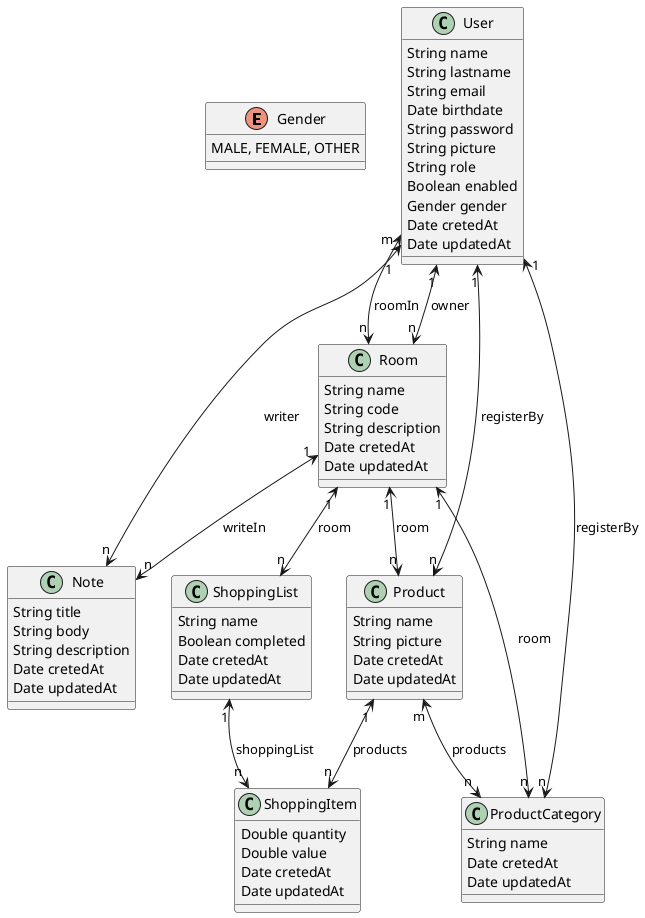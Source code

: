 @startuml Basic Sample
enum Gender {
    MALE, FEMALE, OTHER
}

class User {
    String name
    String lastname
    String email 
    Date birthdate
    String password
    String picture
    String role
    Boolean enabled
    Gender gender
    Date cretedAt
    Date updatedAt
}

class Room {
    String name
    String code
    String description
    Date cretedAt
    Date updatedAt
}

class Note {
    String title
    String body
    String description
    Date cretedAt
    Date updatedAt
}

class Product {
    String name
    String picture
    Date cretedAt
    Date updatedAt
}

class ProductCategory {
    String name
    Date cretedAt
    Date updatedAt
}

class ShoppingList {
    String name
    Boolean completed
    Date cretedAt
    Date updatedAt
}

class ShoppingItem {
    Double quantity
    Double value
    Date cretedAt
    Date updatedAt
}


User "m" <--> "n" Room: roomIn
User "1" <--> "n" Room: owner
User "1" <--> "n" Note: writer
User "1" <--> "n" Product: registerBy
User "1" <--> "n" ProductCategory: registerBy

Room "1" <--> "n" Product: room
Room "1" <--> "n" Note: writeIn
Room "1" <--> "n" ProductCategory: room
Room "1" <--> "n" ShoppingList: room

Product "m" <--> "n" ProductCategory: products
Product "1" <--> "n" ShoppingItem: products

ShoppingList "1" <--> "n" ShoppingItem: shoppingList


@enduml